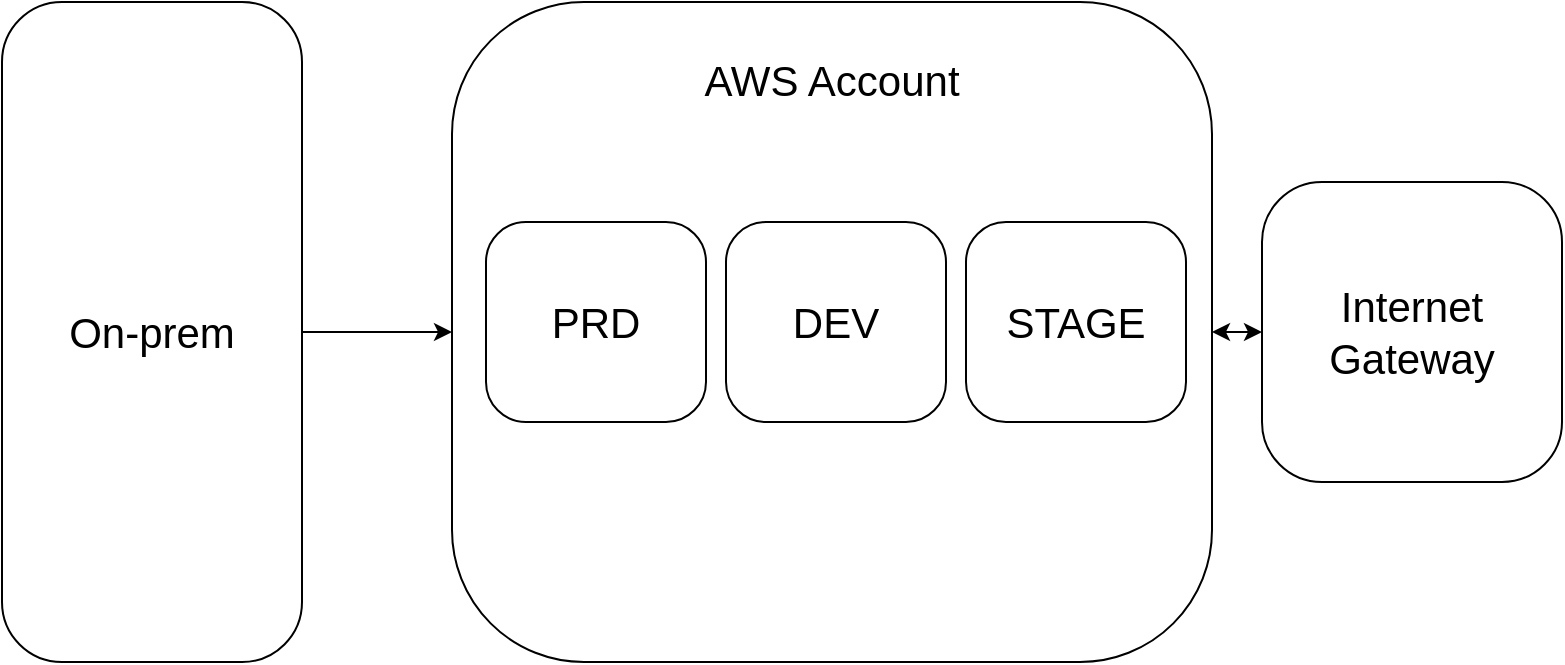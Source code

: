 <mxfile version="12.5.3" type="device"><diagram id="69iW1BfKaAIfx2PcT01L" name="Page-1"><mxGraphModel dx="1106" dy="830" grid="1" gridSize="10" guides="1" tooltips="1" connect="1" arrows="1" fold="1" page="1" pageScale="1" pageWidth="827" pageHeight="1169" math="0" shadow="0"><root><mxCell id="0"/><mxCell id="1" parent="0"/><mxCell id="ms7z-0nEpV0GFvJeHFWv-7" style="edgeStyle=orthogonalEdgeStyle;rounded=0;orthogonalLoop=1;jettySize=auto;html=1;exitX=1;exitY=0.5;exitDx=0;exitDy=0;" parent="1" source="ms7z-0nEpV0GFvJeHFWv-2" target="ms7z-0nEpV0GFvJeHFWv-5" edge="1"><mxGeometry relative="1" as="geometry"/></mxCell><mxCell id="ms7z-0nEpV0GFvJeHFWv-2" value="&lt;font style=&quot;font-size: 21px&quot;&gt;On-prem&lt;/font&gt;" style="rounded=1;whiteSpace=wrap;html=1;arcSize=20;" parent="1" vertex="1"><mxGeometry x="30" y="240" width="150" height="330" as="geometry"/></mxCell><mxCell id="ms7z-0nEpV0GFvJeHFWv-9" style="edgeStyle=none;rounded=0;orthogonalLoop=1;jettySize=auto;html=1;exitX=1;exitY=0.5;exitDx=0;exitDy=0;horizontal=1;startArrow=classic;startFill=1;" parent="1" source="ms7z-0nEpV0GFvJeHFWv-5" target="ms7z-0nEpV0GFvJeHFWv-6" edge="1"><mxGeometry relative="1" as="geometry"/></mxCell><mxCell id="ms7z-0nEpV0GFvJeHFWv-5" value="&lt;font style=&quot;font-size: 21px&quot;&gt;AWS Account&lt;br&gt;&lt;br&gt;&lt;br&gt;&lt;br&gt;&lt;br&gt;&lt;br&gt;&lt;br&gt;&lt;br&gt;&lt;br&gt;&lt;br&gt;&lt;br&gt;&lt;/font&gt;" style="rounded=1;whiteSpace=wrap;html=1;arcSize=20;" parent="1" vertex="1"><mxGeometry x="255" y="240" width="380" height="330" as="geometry"/></mxCell><mxCell id="ms7z-0nEpV0GFvJeHFWv-6" value="&lt;font style=&quot;font-size: 21px&quot;&gt;Internet Gateway&lt;/font&gt;" style="rounded=1;whiteSpace=wrap;html=1;arcSize=20;" parent="1" vertex="1"><mxGeometry x="660" y="330" width="150" height="150" as="geometry"/></mxCell><mxCell id="ms7z-0nEpV0GFvJeHFWv-10" value="&lt;font style=&quot;font-size: 21px&quot;&gt;PRD&lt;/font&gt;" style="rounded=1;whiteSpace=wrap;html=1;arcSize=20;" parent="1" vertex="1"><mxGeometry x="272" y="350" width="110" height="100" as="geometry"/></mxCell><mxCell id="ms7z-0nEpV0GFvJeHFWv-11" value="&lt;font style=&quot;font-size: 21px&quot;&gt;DEV&lt;/font&gt;" style="rounded=1;whiteSpace=wrap;html=1;arcSize=20;" parent="1" vertex="1"><mxGeometry x="392" y="350" width="110" height="100" as="geometry"/></mxCell><mxCell id="ms7z-0nEpV0GFvJeHFWv-13" value="&lt;font style=&quot;font-size: 21px&quot;&gt;STAGE&lt;/font&gt;" style="rounded=1;whiteSpace=wrap;html=1;arcSize=20;" parent="1" vertex="1"><mxGeometry x="512" y="350" width="110" height="100" as="geometry"/></mxCell></root></mxGraphModel></diagram></mxfile>